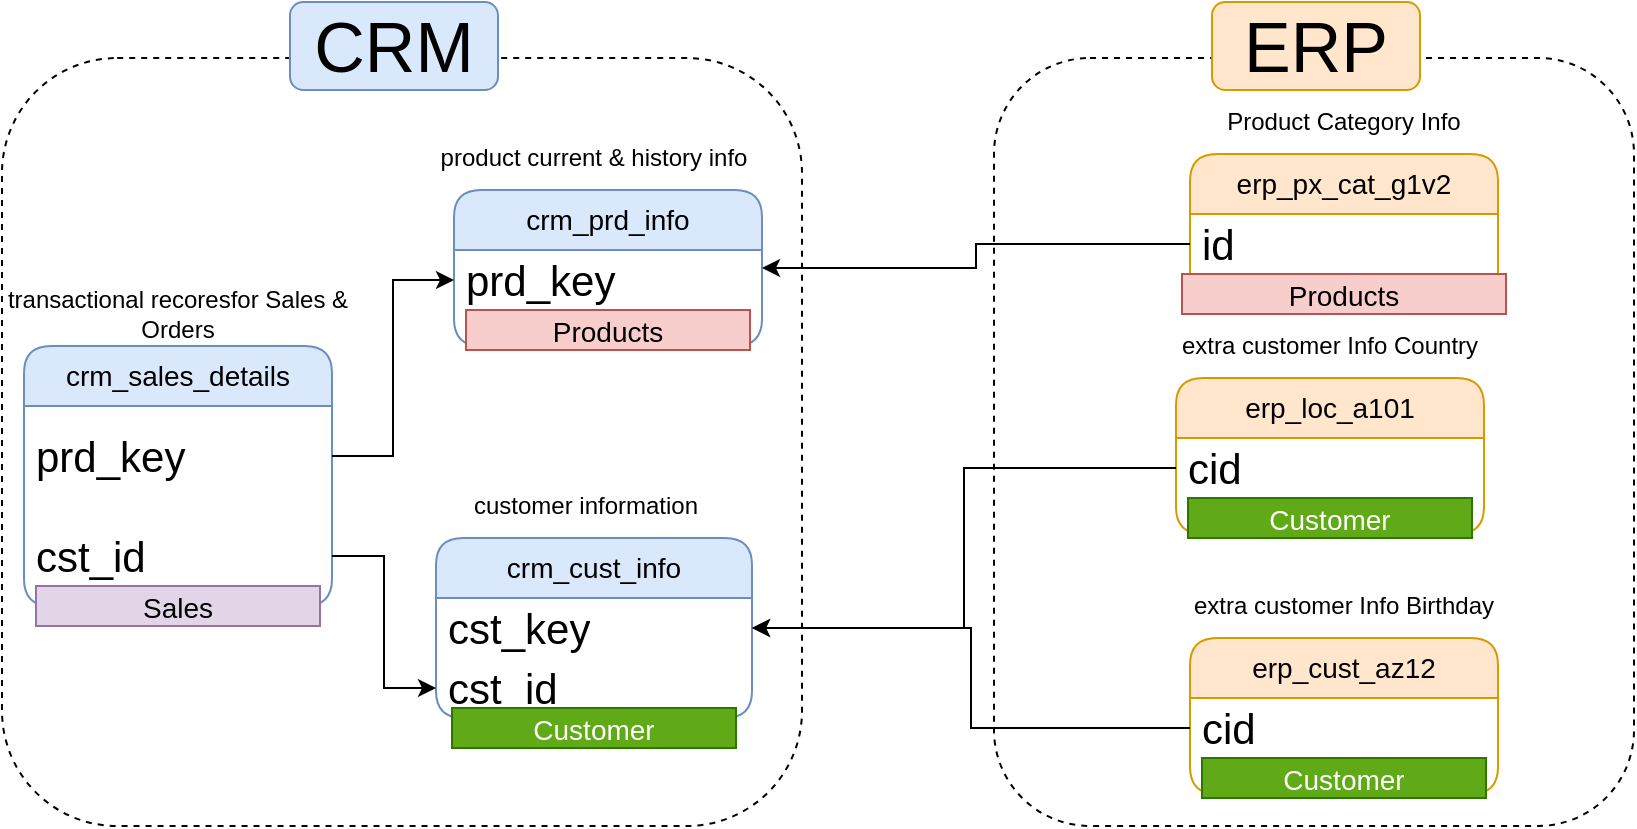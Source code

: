 <mxfile version="26.2.2">
  <diagram name="Page-1" id="tYa4u90ebvO0XL8zGm4H">
    <mxGraphModel dx="178" dy="513" grid="1" gridSize="16" guides="1" tooltips="1" connect="1" arrows="1" fold="1" page="1" pageScale="1" pageWidth="850" pageHeight="1100" math="0" shadow="0">
      <root>
        <mxCell id="0" />
        <mxCell id="1" parent="0" />
        <mxCell id="YODVxTOYy-qkGwiDJhw3-1" value="crm_cust_info" style="swimlane;fontStyle=0;childLayout=stackLayout;horizontal=1;startSize=30;horizontalStack=0;resizeParent=1;resizeParentMax=0;resizeLast=0;collapsible=1;marginBottom=0;whiteSpace=wrap;html=1;fillColor=#dae8fc;strokeColor=#6c8ebf;rounded=1;fontSize=14;" parent="1" vertex="1">
          <mxGeometry x="233" y="304" width="158" height="90" as="geometry" />
        </mxCell>
        <mxCell id="YODVxTOYy-qkGwiDJhw3-26" value="cst_key" style="text;strokeColor=none;fillColor=none;align=left;verticalAlign=middle;spacingLeft=4;spacingRight=4;overflow=hidden;points=[[0,0.5],[1,0.5]];portConstraint=eastwest;rotatable=0;whiteSpace=wrap;html=1;fontSize=21;" parent="YODVxTOYy-qkGwiDJhw3-1" vertex="1">
          <mxGeometry y="30" width="158" height="30" as="geometry" />
        </mxCell>
        <mxCell id="YODVxTOYy-qkGwiDJhw3-2" value="cst_id" style="text;strokeColor=none;fillColor=none;align=left;verticalAlign=middle;spacingLeft=4;spacingRight=4;overflow=hidden;points=[[0,0.5],[1,0.5]];portConstraint=eastwest;rotatable=0;whiteSpace=wrap;html=1;fontSize=21;" parent="YODVxTOYy-qkGwiDJhw3-1" vertex="1">
          <mxGeometry y="60" width="158" height="30" as="geometry" />
        </mxCell>
        <mxCell id="YODVxTOYy-qkGwiDJhw3-6" value="customer information" style="rounded=0;whiteSpace=wrap;html=1;dashed=1;fillColor=none;strokeColor=none;" parent="1" vertex="1">
          <mxGeometry x="220" y="272" width="176" height="32" as="geometry" />
        </mxCell>
        <mxCell id="YODVxTOYy-qkGwiDJhw3-7" value="crm_sales_details" style="swimlane;fontStyle=0;childLayout=stackLayout;horizontal=1;startSize=30;horizontalStack=0;resizeParent=1;resizeParentMax=0;resizeLast=0;collapsible=1;marginBottom=0;whiteSpace=wrap;html=1;fillColor=#dae8fc;strokeColor=#6c8ebf;rounded=1;fontSize=14;" parent="1" vertex="1">
          <mxGeometry x="27" y="208" width="154" height="130" as="geometry" />
        </mxCell>
        <mxCell id="YODVxTOYy-qkGwiDJhw3-16" value="prd_key" style="text;strokeColor=none;fillColor=none;align=left;verticalAlign=middle;spacingLeft=4;spacingRight=4;overflow=hidden;points=[[0,0.5],[1,0.5]];portConstraint=eastwest;rotatable=0;whiteSpace=wrap;html=1;fontSize=21;" parent="YODVxTOYy-qkGwiDJhw3-7" vertex="1">
          <mxGeometry y="30" width="154" height="50" as="geometry" />
        </mxCell>
        <mxCell id="YODVxTOYy-qkGwiDJhw3-14" value="cst_id" style="text;strokeColor=none;fillColor=none;align=left;verticalAlign=middle;spacingLeft=4;spacingRight=4;overflow=hidden;points=[[0,0.5],[1,0.5]];portConstraint=eastwest;rotatable=0;whiteSpace=wrap;html=1;fontSize=21;" parent="YODVxTOYy-qkGwiDJhw3-7" vertex="1">
          <mxGeometry y="80" width="154" height="50" as="geometry" />
        </mxCell>
        <mxCell id="YODVxTOYy-qkGwiDJhw3-8" value="transactional recoresfor Sales &amp;amp; Orders" style="rounded=0;whiteSpace=wrap;html=1;dashed=1;fillColor=none;strokeColor=none;" parent="1" vertex="1">
          <mxGeometry x="16" y="176" width="176" height="32" as="geometry" />
        </mxCell>
        <mxCell id="YODVxTOYy-qkGwiDJhw3-10" value="crm_prd_info" style="swimlane;fontStyle=0;childLayout=stackLayout;horizontal=1;startSize=30;horizontalStack=0;resizeParent=1;resizeParentMax=0;resizeLast=0;collapsible=1;marginBottom=0;whiteSpace=wrap;html=1;fillColor=#dae8fc;strokeColor=#6c8ebf;rounded=1;fontSize=14;" parent="1" vertex="1">
          <mxGeometry x="242" y="130" width="154" height="78" as="geometry" />
        </mxCell>
        <mxCell id="YODVxTOYy-qkGwiDJhw3-11" value="product current &amp;amp; history info" style="rounded=0;whiteSpace=wrap;html=1;dashed=1;fillColor=none;strokeColor=none;" parent="1" vertex="1">
          <mxGeometry x="224" y="98" width="176" height="32" as="geometry" />
        </mxCell>
        <mxCell id="YODVxTOYy-qkGwiDJhw3-12" value="prd_key" style="text;strokeColor=none;fillColor=none;align=left;verticalAlign=middle;spacingLeft=4;spacingRight=4;overflow=hidden;points=[[0,0.5],[1,0.5]];portConstraint=eastwest;rotatable=0;whiteSpace=wrap;html=1;fontSize=21;" parent="1" vertex="1">
          <mxGeometry x="242" y="160" width="140" height="30" as="geometry" />
        </mxCell>
        <mxCell id="YODVxTOYy-qkGwiDJhw3-18" style="edgeStyle=orthogonalEdgeStyle;rounded=0;orthogonalLoop=1;jettySize=auto;html=1;" parent="1" source="YODVxTOYy-qkGwiDJhw3-16" target="YODVxTOYy-qkGwiDJhw3-12" edge="1">
          <mxGeometry relative="1" as="geometry" />
        </mxCell>
        <mxCell id="YODVxTOYy-qkGwiDJhw3-20" style="edgeStyle=orthogonalEdgeStyle;rounded=0;orthogonalLoop=1;jettySize=auto;html=1;entryX=0;entryY=0.5;entryDx=0;entryDy=0;" parent="1" source="YODVxTOYy-qkGwiDJhw3-14" target="YODVxTOYy-qkGwiDJhw3-2" edge="1">
          <mxGeometry relative="1" as="geometry" />
        </mxCell>
        <mxCell id="YODVxTOYy-qkGwiDJhw3-21" value="erp_cust_az12" style="swimlane;fontStyle=0;childLayout=stackLayout;horizontal=1;startSize=30;horizontalStack=0;resizeParent=1;resizeParentMax=0;resizeLast=0;collapsible=1;marginBottom=0;whiteSpace=wrap;html=1;fillColor=#ffe6cc;strokeColor=#d79b00;rounded=1;fontSize=14;" parent="1" vertex="1">
          <mxGeometry x="610" y="354" width="154" height="78" as="geometry" />
        </mxCell>
        <mxCell id="YODVxTOYy-qkGwiDJhw3-22" value="extra customer Info Birthday" style="rounded=0;whiteSpace=wrap;html=1;dashed=1;fillColor=none;strokeColor=none;" parent="1" vertex="1">
          <mxGeometry x="599" y="322" width="176" height="32" as="geometry" />
        </mxCell>
        <mxCell id="YODVxTOYy-qkGwiDJhw3-36" style="edgeStyle=orthogonalEdgeStyle;rounded=0;orthogonalLoop=1;jettySize=auto;html=1;" parent="1" source="YODVxTOYy-qkGwiDJhw3-23" target="YODVxTOYy-qkGwiDJhw3-26" edge="1">
          <mxGeometry relative="1" as="geometry" />
        </mxCell>
        <mxCell id="YODVxTOYy-qkGwiDJhw3-23" value="cid" style="text;strokeColor=none;fillColor=none;align=left;verticalAlign=middle;spacingLeft=4;spacingRight=4;overflow=hidden;points=[[0,0.5],[1,0.5]];portConstraint=eastwest;rotatable=0;whiteSpace=wrap;html=1;fontSize=21;" parent="1" vertex="1">
          <mxGeometry x="610" y="384" width="140" height="30" as="geometry" />
        </mxCell>
        <mxCell id="YODVxTOYy-qkGwiDJhw3-32" value="erp_loc_a101" style="swimlane;fontStyle=0;childLayout=stackLayout;horizontal=1;startSize=30;horizontalStack=0;resizeParent=1;resizeParentMax=0;resizeLast=0;collapsible=1;marginBottom=0;whiteSpace=wrap;html=1;fillColor=#ffe6cc;strokeColor=#d79b00;rounded=1;fontSize=14;" parent="1" vertex="1">
          <mxGeometry x="603" y="224" width="154" height="78" as="geometry" />
        </mxCell>
        <mxCell id="YODVxTOYy-qkGwiDJhw3-33" value="extra customer Info Country" style="rounded=0;whiteSpace=wrap;html=1;dashed=1;fillColor=none;strokeColor=none;" parent="1" vertex="1">
          <mxGeometry x="592" y="192" width="176" height="32" as="geometry" />
        </mxCell>
        <mxCell id="YODVxTOYy-qkGwiDJhw3-35" style="edgeStyle=orthogonalEdgeStyle;rounded=0;orthogonalLoop=1;jettySize=auto;html=1;entryX=1;entryY=0.5;entryDx=0;entryDy=0;" parent="1" source="YODVxTOYy-qkGwiDJhw3-34" target="YODVxTOYy-qkGwiDJhw3-26" edge="1">
          <mxGeometry relative="1" as="geometry" />
        </mxCell>
        <mxCell id="YODVxTOYy-qkGwiDJhw3-34" value="cid" style="text;strokeColor=none;fillColor=none;align=left;verticalAlign=middle;spacingLeft=4;spacingRight=4;overflow=hidden;points=[[0,0.5],[1,0.5]];portConstraint=eastwest;rotatable=0;whiteSpace=wrap;html=1;fontSize=21;" parent="1" vertex="1">
          <mxGeometry x="603" y="254" width="140" height="30" as="geometry" />
        </mxCell>
        <mxCell id="YODVxTOYy-qkGwiDJhw3-37" value="erp_px_cat_g1v2" style="swimlane;fontStyle=0;childLayout=stackLayout;horizontal=1;startSize=30;horizontalStack=0;resizeParent=1;resizeParentMax=0;resizeLast=0;collapsible=1;marginBottom=0;whiteSpace=wrap;html=1;fillColor=#ffe6cc;strokeColor=#d79b00;rounded=1;fontSize=14;" parent="1" vertex="1">
          <mxGeometry x="610" y="112" width="154" height="78" as="geometry" />
        </mxCell>
        <mxCell id="YODVxTOYy-qkGwiDJhw3-38" value="Product Category Info" style="rounded=0;whiteSpace=wrap;html=1;dashed=1;fillColor=none;strokeColor=none;" parent="1" vertex="1">
          <mxGeometry x="599" y="80" width="176" height="32" as="geometry" />
        </mxCell>
        <mxCell id="YODVxTOYy-qkGwiDJhw3-40" style="edgeStyle=orthogonalEdgeStyle;rounded=0;orthogonalLoop=1;jettySize=auto;html=1;entryX=1;entryY=0.5;entryDx=0;entryDy=0;" parent="1" source="YODVxTOYy-qkGwiDJhw3-39" target="YODVxTOYy-qkGwiDJhw3-10" edge="1">
          <mxGeometry relative="1" as="geometry" />
        </mxCell>
        <mxCell id="YODVxTOYy-qkGwiDJhw3-39" value="id" style="text;strokeColor=none;fillColor=none;align=left;verticalAlign=middle;spacingLeft=4;spacingRight=4;overflow=hidden;points=[[0,0.5],[1,0.5]];portConstraint=eastwest;rotatable=0;whiteSpace=wrap;html=1;fontSize=21;" parent="1" vertex="1">
          <mxGeometry x="610" y="142" width="140" height="30" as="geometry" />
        </mxCell>
        <mxCell id="YODVxTOYy-qkGwiDJhw3-41" value="" style="rounded=1;whiteSpace=wrap;html=1;fillColor=none;dashed=1;" parent="1" vertex="1">
          <mxGeometry x="16" y="64" width="400" height="384" as="geometry" />
        </mxCell>
        <mxCell id="YODVxTOYy-qkGwiDJhw3-42" value="&lt;font style=&quot;font-size: 35px;&quot;&gt;CRM&lt;/font&gt;" style="rounded=1;whiteSpace=wrap;html=1;fillColor=#dae8fc;strokeColor=#6c8ebf;" parent="1" vertex="1">
          <mxGeometry x="160" y="36" width="104" height="44" as="geometry" />
        </mxCell>
        <mxCell id="YODVxTOYy-qkGwiDJhw3-43" value="" style="rounded=1;whiteSpace=wrap;html=1;fillColor=none;dashed=1;" parent="1" vertex="1">
          <mxGeometry x="512" y="64" width="320" height="384" as="geometry" />
        </mxCell>
        <mxCell id="YODVxTOYy-qkGwiDJhw3-44" value="&lt;font style=&quot;font-size: 35px;&quot;&gt;ERP&lt;/font&gt;" style="rounded=1;whiteSpace=wrap;html=1;fillColor=#ffe6cc;strokeColor=#d79b00;" parent="1" vertex="1">
          <mxGeometry x="621" y="36" width="104" height="44" as="geometry" />
        </mxCell>
        <mxCell id="EQNxr8IgMrFvMYXsJS5_-1" value="&lt;font style=&quot;font-size: 14px;&quot;&gt;Products&lt;/font&gt;" style="text;html=1;strokeColor=#b85450;fillColor=#f8cecc;align=center;verticalAlign=middle;whiteSpace=wrap;overflow=hidden;" vertex="1" parent="1">
          <mxGeometry x="248" y="190" width="142" height="20" as="geometry" />
        </mxCell>
        <mxCell id="EQNxr8IgMrFvMYXsJS5_-2" value="&lt;font style=&quot;font-size: 14px;&quot;&gt;Products&lt;/font&gt;" style="text;html=1;strokeColor=#b85450;fillColor=#f8cecc;align=center;verticalAlign=middle;whiteSpace=wrap;overflow=hidden;" vertex="1" parent="1">
          <mxGeometry x="606" y="172" width="162" height="20" as="geometry" />
        </mxCell>
        <mxCell id="EQNxr8IgMrFvMYXsJS5_-3" value="&lt;font style=&quot;font-size: 14px;&quot;&gt;Customer&lt;/font&gt;" style="text;html=1;strokeColor=#2D7600;fillColor=#60a917;align=center;verticalAlign=middle;whiteSpace=wrap;overflow=hidden;fontColor=#ffffff;" vertex="1" parent="1">
          <mxGeometry x="241" y="389" width="142" height="20" as="geometry" />
        </mxCell>
        <mxCell id="EQNxr8IgMrFvMYXsJS5_-4" value="&lt;font style=&quot;font-size: 14px;&quot;&gt;Customer&lt;/font&gt;" style="text;html=1;strokeColor=#2D7600;fillColor=#60a917;align=center;verticalAlign=middle;whiteSpace=wrap;overflow=hidden;fontColor=#ffffff;" vertex="1" parent="1">
          <mxGeometry x="609" y="284" width="142" height="20" as="geometry" />
        </mxCell>
        <mxCell id="EQNxr8IgMrFvMYXsJS5_-5" value="&lt;font style=&quot;font-size: 14px;&quot;&gt;Customer&lt;/font&gt;" style="text;html=1;strokeColor=#2D7600;fillColor=#60a917;align=center;verticalAlign=middle;whiteSpace=wrap;overflow=hidden;fontColor=#ffffff;" vertex="1" parent="1">
          <mxGeometry x="616" y="414" width="142" height="20" as="geometry" />
        </mxCell>
        <mxCell id="EQNxr8IgMrFvMYXsJS5_-6" value="&lt;font style=&quot;font-size: 14px;&quot;&gt;Sales&lt;/font&gt;" style="text;html=1;strokeColor=#9673a6;fillColor=#e1d5e7;align=center;verticalAlign=middle;whiteSpace=wrap;overflow=hidden;" vertex="1" parent="1">
          <mxGeometry x="33" y="328" width="142" height="20" as="geometry" />
        </mxCell>
      </root>
    </mxGraphModel>
  </diagram>
</mxfile>
